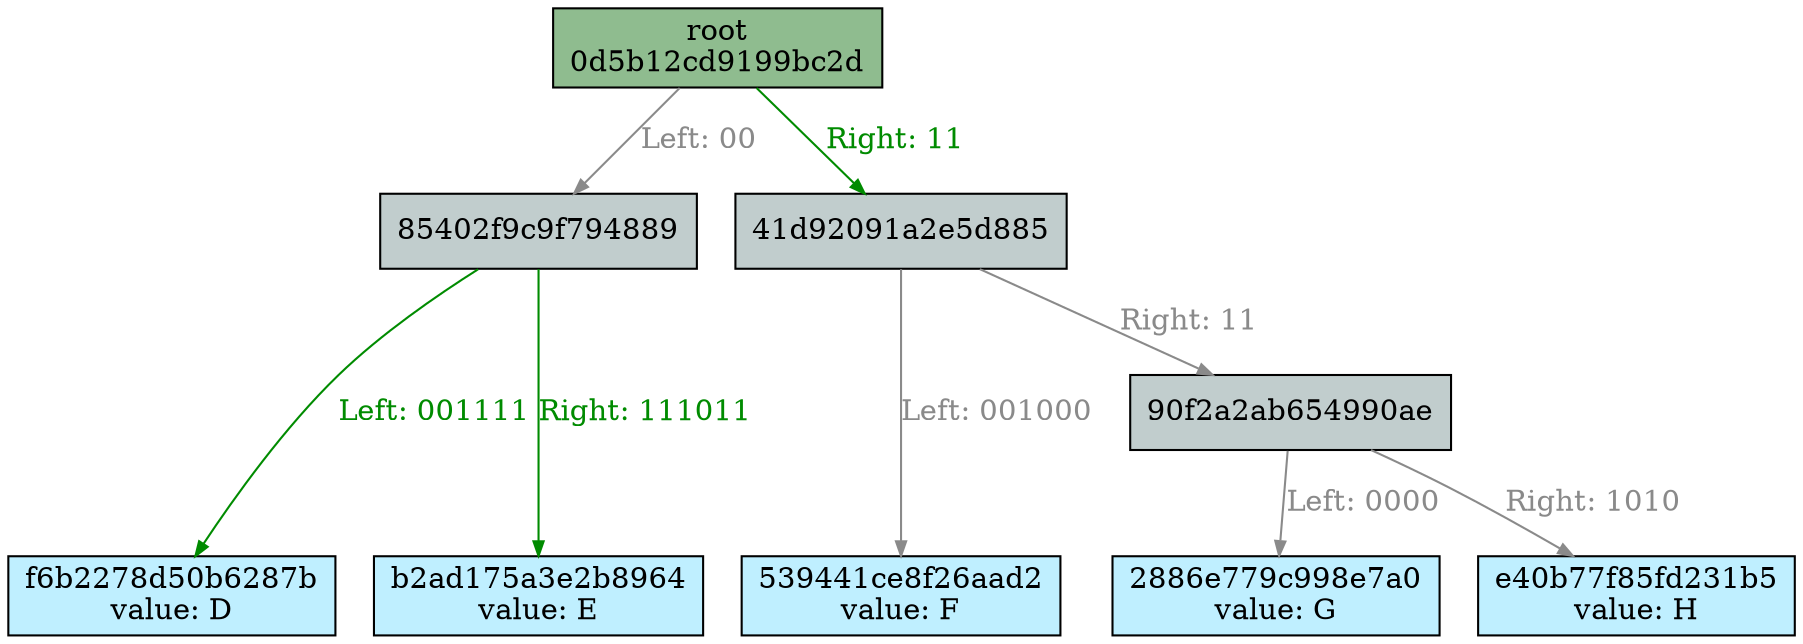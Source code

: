 Digraph merkletree {

h0d5b12cd9199bc2d -> h85402f9c9f794889 [arrowsize=0.7 color=gray54 fontcolor=gray54 label="Left: 00" nojustify=true ];
h85402f9c9f794889 -> hf6b2278d50b6287b [arrowsize=0.7 color=green4 fillcolor=green4 fontcolor=green4 label="Left: 001111" nojustify=true ];
h85402f9c9f794889 -> hb2ad175a3e2b8964 [arrowsize=0.7 color=green4 fillcolor=green4 fontcolor=green4 label="Right: 111011" nojustify=true ];
h0d5b12cd9199bc2d -> h41d92091a2e5d885 [arrowsize=0.7 color=green4 fillcolor=green4 fontcolor=green4 label="Right: 11" nojustify=true ];
h41d92091a2e5d885 -> h539441ce8f26aad2 [arrowsize=0.7 color=gray54 fontcolor=gray54 label="Left: 001000" nojustify=true ];
h41d92091a2e5d885 -> h90f2a2ab654990ae [arrowsize=0.7 color=gray54 fontcolor=gray54 label="Right: 11" nojustify=true ];
h90f2a2ab654990ae -> h2886e779c998e7a0 [arrowsize=0.7 color=gray54 fontcolor=gray54 label="Left: 0000" nojustify=true ];
h90f2a2ab654990ae -> he40b77f85fd231b5 [arrowsize=0.7 color=gray54 fontcolor=gray54 label="Right: 1010" nojustify=true ];

Subgraph depth_0 {
rank=same

h0d5b12cd9199bc2d [fillcolor=darkseagreen label="root\n0d5b12cd9199bc2d" ordering=out shape=box style=filled ];
}


Subgraph depth_2 {
rank=same

h85402f9c9f794889 [fillcolor=azure3 label="85402f9c9f794889" ordering=out shape=box style=filled ];
h41d92091a2e5d885 [fillcolor=azure3 label="41d92091a2e5d885" ordering=out shape=box style=filled ];
}


Subgraph depth_256 {
rank=same

hf6b2278d50b6287b [fillcolor=lightblue1 label="f6b2278d50b6287b\nvalue: D" ordering=out shape=box style=filled ];
hb2ad175a3e2b8964 [fillcolor=lightblue1 label="b2ad175a3e2b8964\nvalue: E" ordering=out shape=box style=filled ];
h539441ce8f26aad2 [fillcolor=lightblue1 label="539441ce8f26aad2\nvalue: F" ordering=out shape=box style=filled ];
h2886e779c998e7a0 [fillcolor=lightblue1 label="2886e779c998e7a0\nvalue: G" ordering=out shape=box style=filled ];
he40b77f85fd231b5 [fillcolor=lightblue1 label="e40b77f85fd231b5\nvalue: H" ordering=out shape=box style=filled ];
}


Subgraph depth_4 {
rank=same

h90f2a2ab654990ae [fillcolor=azure3 label="90f2a2ab654990ae" ordering=out shape=box style=filled ];
}

}
